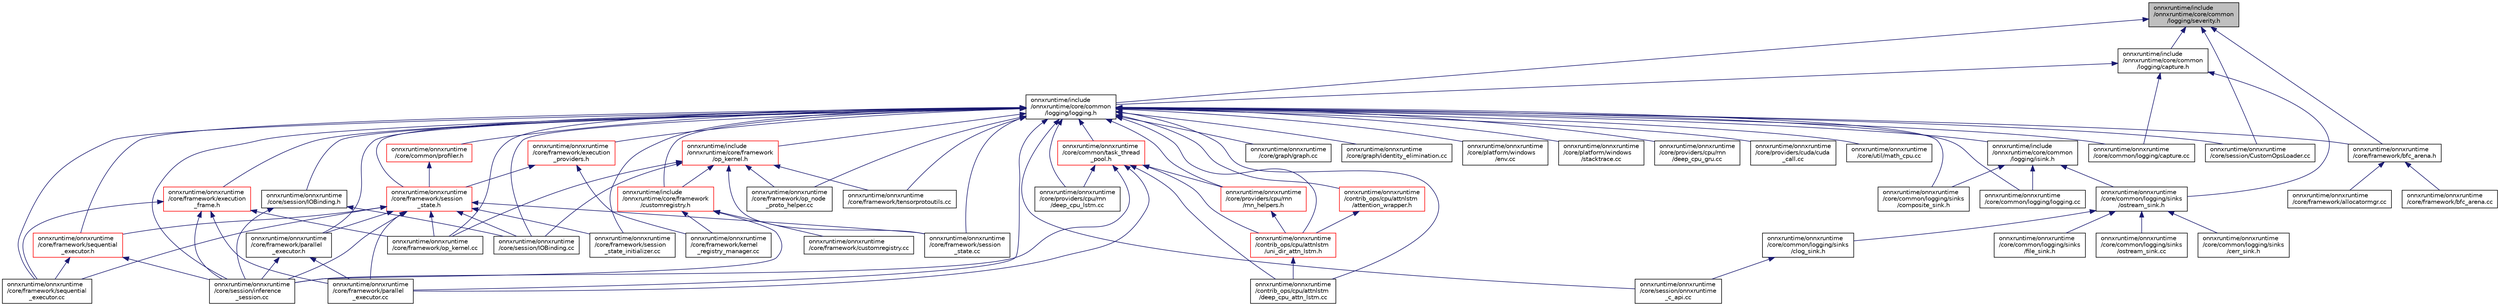 digraph "onnxruntime/include/onnxruntime/core/common/logging/severity.h"
{
  edge [fontname="Helvetica",fontsize="10",labelfontname="Helvetica",labelfontsize="10"];
  node [fontname="Helvetica",fontsize="10",shape=record];
  Node1 [label="onnxruntime/include\l/onnxruntime/core/common\l/logging/severity.h",height=0.2,width=0.4,color="black", fillcolor="grey75", style="filled", fontcolor="black"];
  Node1 -> Node2 [dir="back",color="midnightblue",fontsize="10",style="solid"];
  Node2 [label="onnxruntime/include\l/onnxruntime/core/common\l/logging/capture.h",height=0.2,width=0.4,color="black", fillcolor="white", style="filled",URL="$capture_8h.html"];
  Node2 -> Node3 [dir="back",color="midnightblue",fontsize="10",style="solid"];
  Node3 [label="onnxruntime/include\l/onnxruntime/core/common\l/logging/logging.h",height=0.2,width=0.4,color="black", fillcolor="white", style="filled",URL="$logging_8h.html"];
  Node3 -> Node4 [dir="back",color="midnightblue",fontsize="10",style="solid"];
  Node4 [label="onnxruntime/include\l/onnxruntime/core/common\l/logging/isink.h",height=0.2,width=0.4,color="black", fillcolor="white", style="filled",URL="$isink_8h.html"];
  Node4 -> Node5 [dir="back",color="midnightblue",fontsize="10",style="solid"];
  Node5 [label="onnxruntime/onnxruntime\l/core/common/logging/logging.cc",height=0.2,width=0.4,color="black", fillcolor="white", style="filled",URL="$logging_8cc.html"];
  Node4 -> Node6 [dir="back",color="midnightblue",fontsize="10",style="solid"];
  Node6 [label="onnxruntime/onnxruntime\l/core/common/logging/sinks\l/composite_sink.h",height=0.2,width=0.4,color="black", fillcolor="white", style="filled",URL="$composite__sink_8h.html"];
  Node4 -> Node7 [dir="back",color="midnightblue",fontsize="10",style="solid"];
  Node7 [label="onnxruntime/onnxruntime\l/core/common/logging/sinks\l/ostream_sink.h",height=0.2,width=0.4,color="black", fillcolor="white", style="filled",URL="$ostream__sink_8h.html"];
  Node7 -> Node8 [dir="back",color="midnightblue",fontsize="10",style="solid"];
  Node8 [label="onnxruntime/onnxruntime\l/core/common/logging/sinks\l/cerr_sink.h",height=0.2,width=0.4,color="black", fillcolor="white", style="filled",URL="$cerr__sink_8h.html"];
  Node7 -> Node9 [dir="back",color="midnightblue",fontsize="10",style="solid"];
  Node9 [label="onnxruntime/onnxruntime\l/core/common/logging/sinks\l/clog_sink.h",height=0.2,width=0.4,color="black", fillcolor="white", style="filled",URL="$clog__sink_8h.html"];
  Node9 -> Node10 [dir="back",color="midnightblue",fontsize="10",style="solid"];
  Node10 [label="onnxruntime/onnxruntime\l/core/session/onnxruntime\l_c_api.cc",height=0.2,width=0.4,color="black", fillcolor="white", style="filled",URL="$onnxruntime__c__api_8cc.html"];
  Node7 -> Node11 [dir="back",color="midnightblue",fontsize="10",style="solid"];
  Node11 [label="onnxruntime/onnxruntime\l/core/common/logging/sinks\l/file_sink.h",height=0.2,width=0.4,color="black", fillcolor="white", style="filled",URL="$file__sink_8h.html"];
  Node7 -> Node12 [dir="back",color="midnightblue",fontsize="10",style="solid"];
  Node12 [label="onnxruntime/onnxruntime\l/core/common/logging/sinks\l/ostream_sink.cc",height=0.2,width=0.4,color="black", fillcolor="white", style="filled",URL="$ostream__sink_8cc.html"];
  Node3 -> Node13 [dir="back",color="midnightblue",fontsize="10",style="solid"];
  Node13 [label="onnxruntime/include\l/onnxruntime/core/framework\l/customregistry.h",height=0.2,width=0.4,color="red", fillcolor="white", style="filled",URL="$customregistry_8h.html"];
  Node13 -> Node14 [dir="back",color="midnightblue",fontsize="10",style="solid"];
  Node14 [label="onnxruntime/onnxruntime\l/core/framework/customregistry.cc",height=0.2,width=0.4,color="black", fillcolor="white", style="filled",URL="$customregistry_8cc.html"];
  Node13 -> Node15 [dir="back",color="midnightblue",fontsize="10",style="solid"];
  Node15 [label="onnxruntime/onnxruntime\l/core/framework/kernel\l_registry_manager.cc",height=0.2,width=0.4,color="black", fillcolor="white", style="filled",URL="$kernel__registry__manager_8cc.html"];
  Node13 -> Node18 [dir="back",color="midnightblue",fontsize="10",style="solid"];
  Node18 [label="onnxruntime/onnxruntime\l/core/session/inference\l_session.cc",height=0.2,width=0.4,color="black", fillcolor="white", style="filled",URL="$inference__session_8cc.html"];
  Node3 -> Node19 [dir="back",color="midnightblue",fontsize="10",style="solid"];
  Node19 [label="onnxruntime/include\l/onnxruntime/core/framework\l/op_kernel.h",height=0.2,width=0.4,color="red", fillcolor="white", style="filled",URL="$op__kernel_8h.html"];
  Node19 -> Node13 [dir="back",color="midnightblue",fontsize="10",style="solid"];
  Node19 -> Node48 [dir="back",color="midnightblue",fontsize="10",style="solid"];
  Node48 [label="onnxruntime/onnxruntime\l/core/framework/op_kernel.cc",height=0.2,width=0.4,color="black", fillcolor="white", style="filled",URL="$op__kernel_8cc.html"];
  Node19 -> Node55 [dir="back",color="midnightblue",fontsize="10",style="solid"];
  Node55 [label="onnxruntime/onnxruntime\l/core/framework/op_node\l_proto_helper.cc",height=0.2,width=0.4,color="black", fillcolor="white", style="filled",URL="$op__node__proto__helper_8cc.html"];
  Node19 -> Node56 [dir="back",color="midnightblue",fontsize="10",style="solid"];
  Node56 [label="onnxruntime/onnxruntime\l/core/framework/session\l_state.cc",height=0.2,width=0.4,color="black", fillcolor="white", style="filled",URL="$session__state_8cc.html"];
  Node19 -> Node57 [dir="back",color="midnightblue",fontsize="10",style="solid"];
  Node57 [label="onnxruntime/onnxruntime\l/core/framework/tensorprotoutils.cc",height=0.2,width=0.4,color="black", fillcolor="white", style="filled",URL="$tensorprotoutils_8cc.html"];
  Node19 -> Node272 [dir="back",color="midnightblue",fontsize="10",style="solid"];
  Node272 [label="onnxruntime/onnxruntime\l/core/session/IOBinding.cc",height=0.2,width=0.4,color="black", fillcolor="white", style="filled",URL="$IOBinding_8cc.html"];
  Node3 -> Node273 [dir="back",color="midnightblue",fontsize="10",style="solid"];
  Node273 [label="onnxruntime/onnxruntime\l/contrib_ops/cpu/attnlstm\l/attention_wrapper.h",height=0.2,width=0.4,color="red", fillcolor="white", style="filled",URL="$attention__wrapper_8h.html"];
  Node273 -> Node275 [dir="back",color="midnightblue",fontsize="10",style="solid"];
  Node275 [label="onnxruntime/onnxruntime\l/contrib_ops/cpu/attnlstm\l/uni_dir_attn_lstm.h",height=0.2,width=0.4,color="red", fillcolor="white", style="filled",URL="$uni__dir__attn__lstm_8h.html"];
  Node275 -> Node32 [dir="back",color="midnightblue",fontsize="10",style="solid"];
  Node32 [label="onnxruntime/onnxruntime\l/contrib_ops/cpu/attnlstm\l/deep_cpu_attn_lstm.cc",height=0.2,width=0.4,color="black", fillcolor="white", style="filled",URL="$deep__cpu__attn__lstm_8cc.html"];
  Node3 -> Node275 [dir="back",color="midnightblue",fontsize="10",style="solid"];
  Node3 -> Node32 [dir="back",color="midnightblue",fontsize="10",style="solid"];
  Node3 -> Node277 [dir="back",color="midnightblue",fontsize="10",style="solid"];
  Node277 [label="onnxruntime/onnxruntime\l/core/common/logging/capture.cc",height=0.2,width=0.4,color="black", fillcolor="white", style="filled",URL="$capture_8cc.html"];
  Node3 -> Node5 [dir="back",color="midnightblue",fontsize="10",style="solid"];
  Node3 -> Node6 [dir="back",color="midnightblue",fontsize="10",style="solid"];
  Node3 -> Node278 [dir="back",color="midnightblue",fontsize="10",style="solid"];
  Node278 [label="onnxruntime/onnxruntime\l/core/common/profiler.h",height=0.2,width=0.4,color="red", fillcolor="white", style="filled",URL="$profiler_8h.html"];
  Node278 -> Node280 [dir="back",color="midnightblue",fontsize="10",style="solid"];
  Node280 [label="onnxruntime/onnxruntime\l/core/framework/session\l_state.h",height=0.2,width=0.4,color="red", fillcolor="white", style="filled",URL="$session__state_8h.html"];
  Node280 -> Node48 [dir="back",color="midnightblue",fontsize="10",style="solid"];
  Node280 -> Node50 [dir="back",color="midnightblue",fontsize="10",style="solid"];
  Node50 [label="onnxruntime/onnxruntime\l/core/framework/parallel\l_executor.cc",height=0.2,width=0.4,color="black", fillcolor="white", style="filled",URL="$parallel__executor_8cc.html"];
  Node280 -> Node281 [dir="back",color="midnightblue",fontsize="10",style="solid"];
  Node281 [label="onnxruntime/onnxruntime\l/core/framework/parallel\l_executor.h",height=0.2,width=0.4,color="black", fillcolor="white", style="filled",URL="$parallel__executor_8h.html"];
  Node281 -> Node50 [dir="back",color="midnightblue",fontsize="10",style="solid"];
  Node281 -> Node18 [dir="back",color="midnightblue",fontsize="10",style="solid"];
  Node280 -> Node51 [dir="back",color="midnightblue",fontsize="10",style="solid"];
  Node51 [label="onnxruntime/onnxruntime\l/core/framework/sequential\l_executor.cc",height=0.2,width=0.4,color="black", fillcolor="white", style="filled",URL="$sequential__executor_8cc.html"];
  Node280 -> Node282 [dir="back",color="midnightblue",fontsize="10",style="solid"];
  Node282 [label="onnxruntime/onnxruntime\l/core/framework/sequential\l_executor.h",height=0.2,width=0.4,color="red", fillcolor="white", style="filled",URL="$sequential__executor_8h.html"];
  Node282 -> Node51 [dir="back",color="midnightblue",fontsize="10",style="solid"];
  Node282 -> Node18 [dir="back",color="midnightblue",fontsize="10",style="solid"];
  Node280 -> Node56 [dir="back",color="midnightblue",fontsize="10",style="solid"];
  Node280 -> Node43 [dir="back",color="midnightblue",fontsize="10",style="solid"];
  Node43 [label="onnxruntime/onnxruntime\l/core/framework/session\l_state_initializer.cc",height=0.2,width=0.4,color="black", fillcolor="white", style="filled",URL="$session__state__initializer_8cc.html"];
  Node280 -> Node18 [dir="back",color="midnightblue",fontsize="10",style="solid"];
  Node280 -> Node272 [dir="back",color="midnightblue",fontsize="10",style="solid"];
  Node3 -> Node283 [dir="back",color="midnightblue",fontsize="10",style="solid"];
  Node283 [label="onnxruntime/onnxruntime\l/core/common/task_thread\l_pool.h",height=0.2,width=0.4,color="red", fillcolor="white", style="filled",URL="$task__thread__pool_8h.html"];
  Node283 -> Node275 [dir="back",color="midnightblue",fontsize="10",style="solid"];
  Node283 -> Node32 [dir="back",color="midnightblue",fontsize="10",style="solid"];
  Node283 -> Node50 [dir="back",color="midnightblue",fontsize="10",style="solid"];
  Node283 -> Node162 [dir="back",color="midnightblue",fontsize="10",style="solid"];
  Node162 [label="onnxruntime/onnxruntime\l/core/providers/cpu/rnn\l/deep_cpu_lstm.cc",height=0.2,width=0.4,color="black", fillcolor="white", style="filled",URL="$deep__cpu__lstm_8cc.html"];
  Node283 -> Node284 [dir="back",color="midnightblue",fontsize="10",style="solid"];
  Node284 [label="onnxruntime/onnxruntime\l/core/providers/cpu/rnn\l/rnn_helpers.h",height=0.2,width=0.4,color="red", fillcolor="white", style="filled",URL="$rnn__helpers_8h.html"];
  Node284 -> Node275 [dir="back",color="midnightblue",fontsize="10",style="solid"];
  Node283 -> Node18 [dir="back",color="midnightblue",fontsize="10",style="solid"];
  Node3 -> Node287 [dir="back",color="midnightblue",fontsize="10",style="solid"];
  Node287 [label="onnxruntime/onnxruntime\l/core/framework/bfc_arena.h",height=0.2,width=0.4,color="black", fillcolor="white", style="filled",URL="$bfc__arena_8h.html"];
  Node287 -> Node288 [dir="back",color="midnightblue",fontsize="10",style="solid"];
  Node288 [label="onnxruntime/onnxruntime\l/core/framework/allocatormgr.cc",height=0.2,width=0.4,color="black", fillcolor="white", style="filled",URL="$allocatormgr_8cc.html"];
  Node287 -> Node289 [dir="back",color="midnightblue",fontsize="10",style="solid"];
  Node289 [label="onnxruntime/onnxruntime\l/core/framework/bfc_arena.cc",height=0.2,width=0.4,color="black", fillcolor="white", style="filled",URL="$bfc__arena_8cc.html"];
  Node3 -> Node290 [dir="back",color="midnightblue",fontsize="10",style="solid"];
  Node290 [label="onnxruntime/onnxruntime\l/core/framework/execution\l_frame.h",height=0.2,width=0.4,color="red", fillcolor="white", style="filled",URL="$execution__frame_8h.html"];
  Node290 -> Node48 [dir="back",color="midnightblue",fontsize="10",style="solid"];
  Node290 -> Node50 [dir="back",color="midnightblue",fontsize="10",style="solid"];
  Node290 -> Node51 [dir="back",color="midnightblue",fontsize="10",style="solid"];
  Node290 -> Node18 [dir="back",color="midnightblue",fontsize="10",style="solid"];
  Node3 -> Node291 [dir="back",color="midnightblue",fontsize="10",style="solid"];
  Node291 [label="onnxruntime/onnxruntime\l/core/framework/execution\l_providers.h",height=0.2,width=0.4,color="red", fillcolor="white", style="filled",URL="$execution__providers_8h.html"];
  Node291 -> Node15 [dir="back",color="midnightblue",fontsize="10",style="solid"];
  Node291 -> Node280 [dir="back",color="midnightblue",fontsize="10",style="solid"];
  Node3 -> Node48 [dir="back",color="midnightblue",fontsize="10",style="solid"];
  Node3 -> Node55 [dir="back",color="midnightblue",fontsize="10",style="solid"];
  Node3 -> Node50 [dir="back",color="midnightblue",fontsize="10",style="solid"];
  Node3 -> Node281 [dir="back",color="midnightblue",fontsize="10",style="solid"];
  Node3 -> Node51 [dir="back",color="midnightblue",fontsize="10",style="solid"];
  Node3 -> Node282 [dir="back",color="midnightblue",fontsize="10",style="solid"];
  Node3 -> Node56 [dir="back",color="midnightblue",fontsize="10",style="solid"];
  Node3 -> Node280 [dir="back",color="midnightblue",fontsize="10",style="solid"];
  Node3 -> Node43 [dir="back",color="midnightblue",fontsize="10",style="solid"];
  Node3 -> Node57 [dir="back",color="midnightblue",fontsize="10",style="solid"];
  Node3 -> Node292 [dir="back",color="midnightblue",fontsize="10",style="solid"];
  Node292 [label="onnxruntime/onnxruntime\l/core/graph/graph.cc",height=0.2,width=0.4,color="black", fillcolor="white", style="filled",URL="$graph_8cc.html"];
  Node3 -> Node293 [dir="back",color="midnightblue",fontsize="10",style="solid"];
  Node293 [label="onnxruntime/onnxruntime\l/core/graph/identity_elimination.cc",height=0.2,width=0.4,color="black", fillcolor="white", style="filled",URL="$identity__elimination_8cc.html"];
  Node3 -> Node294 [dir="back",color="midnightblue",fontsize="10",style="solid"];
  Node294 [label="onnxruntime/onnxruntime\l/core/platform/windows\l/env.cc",height=0.2,width=0.4,color="black", fillcolor="white", style="filled",URL="$windows_2env_8cc.html"];
  Node3 -> Node295 [dir="back",color="midnightblue",fontsize="10",style="solid"];
  Node295 [label="onnxruntime/onnxruntime\l/core/platform/windows\l/stacktrace.cc",height=0.2,width=0.4,color="black", fillcolor="white", style="filled",URL="$windows_2stacktrace_8cc.html"];
  Node3 -> Node160 [dir="back",color="midnightblue",fontsize="10",style="solid"];
  Node160 [label="onnxruntime/onnxruntime\l/core/providers/cpu/rnn\l/deep_cpu_gru.cc",height=0.2,width=0.4,color="black", fillcolor="white", style="filled",URL="$deep__cpu__gru_8cc.html"];
  Node3 -> Node162 [dir="back",color="midnightblue",fontsize="10",style="solid"];
  Node3 -> Node284 [dir="back",color="midnightblue",fontsize="10",style="solid"];
  Node3 -> Node296 [dir="back",color="midnightblue",fontsize="10",style="solid"];
  Node296 [label="onnxruntime/onnxruntime\l/core/providers/cuda/cuda\l_call.cc",height=0.2,width=0.4,color="black", fillcolor="white", style="filled",URL="$cuda__call_8cc.html"];
  Node3 -> Node17 [dir="back",color="midnightblue",fontsize="10",style="solid"];
  Node17 [label="onnxruntime/onnxruntime\l/core/session/CustomOpsLoader.cc",height=0.2,width=0.4,color="black", fillcolor="white", style="filled",URL="$CustomOpsLoader_8cc.html"];
  Node3 -> Node18 [dir="back",color="midnightblue",fontsize="10",style="solid"];
  Node3 -> Node272 [dir="back",color="midnightblue",fontsize="10",style="solid"];
  Node3 -> Node297 [dir="back",color="midnightblue",fontsize="10",style="solid"];
  Node297 [label="onnxruntime/onnxruntime\l/core/session/IOBinding.h",height=0.2,width=0.4,color="black", fillcolor="white", style="filled",URL="$IOBinding_8h.html"];
  Node297 -> Node18 [dir="back",color="midnightblue",fontsize="10",style="solid"];
  Node297 -> Node272 [dir="back",color="midnightblue",fontsize="10",style="solid"];
  Node3 -> Node10 [dir="back",color="midnightblue",fontsize="10",style="solid"];
  Node3 -> Node298 [dir="back",color="midnightblue",fontsize="10",style="solid"];
  Node298 [label="onnxruntime/onnxruntime\l/core/util/math_cpu.cc",height=0.2,width=0.4,color="black", fillcolor="white", style="filled",URL="$math__cpu_8cc.html"];
  Node2 -> Node277 [dir="back",color="midnightblue",fontsize="10",style="solid"];
  Node2 -> Node7 [dir="back",color="midnightblue",fontsize="10",style="solid"];
  Node1 -> Node3 [dir="back",color="midnightblue",fontsize="10",style="solid"];
  Node1 -> Node287 [dir="back",color="midnightblue",fontsize="10",style="solid"];
  Node1 -> Node17 [dir="back",color="midnightblue",fontsize="10",style="solid"];
}
